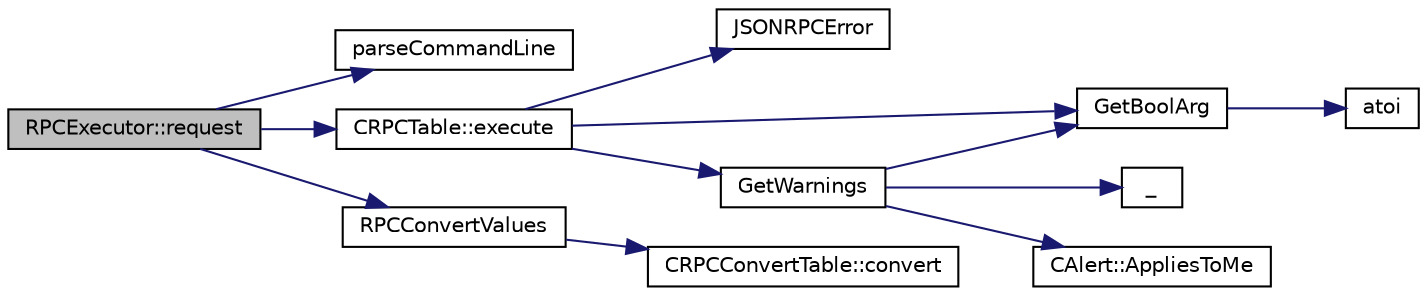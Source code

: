 digraph "RPCExecutor::request"
{
  edge [fontname="Helvetica",fontsize="10",labelfontname="Helvetica",labelfontsize="10"];
  node [fontname="Helvetica",fontsize="10",shape=record];
  rankdir="LR";
  Node3 [label="RPCExecutor::request",height=0.2,width=0.4,color="black", fillcolor="grey75", style="filled", fontcolor="black"];
  Node3 -> Node4 [color="midnightblue",fontsize="10",style="solid",fontname="Helvetica"];
  Node4 [label="parseCommandLine",height=0.2,width=0.4,color="black", fillcolor="white", style="filled",URL="$d7/df4/rpcconsole_8cpp.html#ad139c257618acd8da234564d2c2e5952",tooltip="Split shell command line into a list of arguments. "];
  Node3 -> Node5 [color="midnightblue",fontsize="10",style="solid",fontname="Helvetica"];
  Node5 [label="CRPCTable::execute",height=0.2,width=0.4,color="black", fillcolor="white", style="filled",URL="$d2/d6c/class_c_r_p_c_table.html#a18a39759205e739d86a35a1c92243760",tooltip="Execute a method. "];
  Node5 -> Node6 [color="midnightblue",fontsize="10",style="solid",fontname="Helvetica"];
  Node6 [label="JSONRPCError",height=0.2,width=0.4,color="black", fillcolor="white", style="filled",URL="$d2/d30/rpcprotocol_8cpp.html#a17b1bb111ab339efc951929834766039"];
  Node5 -> Node7 [color="midnightblue",fontsize="10",style="solid",fontname="Helvetica"];
  Node7 [label="GetWarnings",height=0.2,width=0.4,color="black", fillcolor="white", style="filled",URL="$df/d0a/main_8cpp.html#a70b1d1b79f1c760e65c960713b87b732"];
  Node7 -> Node8 [color="midnightblue",fontsize="10",style="solid",fontname="Helvetica"];
  Node8 [label="GetBoolArg",height=0.2,width=0.4,color="black", fillcolor="white", style="filled",URL="$df/d2d/util_8cpp.html#a64d956f1dda7f9a80ab5d594532b906d",tooltip="Return boolean argument or default value. "];
  Node8 -> Node9 [color="midnightblue",fontsize="10",style="solid",fontname="Helvetica"];
  Node9 [label="atoi",height=0.2,width=0.4,color="black", fillcolor="white", style="filled",URL="$d8/d3c/util_8h.html#aa5ce96ec36f4413f820cec9c1831c070"];
  Node7 -> Node10 [color="midnightblue",fontsize="10",style="solid",fontname="Helvetica"];
  Node10 [label="_",height=0.2,width=0.4,color="black", fillcolor="white", style="filled",URL="$d9/d6d/ui__interface_8h.html#aad133bb6103b53cebf03fd01e2f11ba1",tooltip="Translation function: Call Translate signal on UI interface, which returns a boost::optional result..."];
  Node7 -> Node11 [color="midnightblue",fontsize="10",style="solid",fontname="Helvetica"];
  Node11 [label="CAlert::AppliesToMe",height=0.2,width=0.4,color="black", fillcolor="white", style="filled",URL="$db/dff/class_c_alert.html#aba79cc9e957446fe93f05cb18f12b24b"];
  Node5 -> Node8 [color="midnightblue",fontsize="10",style="solid",fontname="Helvetica"];
  Node3 -> Node12 [color="midnightblue",fontsize="10",style="solid",fontname="Helvetica"];
  Node12 [label="RPCConvertValues",height=0.2,width=0.4,color="black", fillcolor="white", style="filled",URL="$dd/d9e/rpcclient_8cpp.html#a21bbebd932d31a5b92fae7f504a7b37e"];
  Node12 -> Node13 [color="midnightblue",fontsize="10",style="solid",fontname="Helvetica"];
  Node13 [label="CRPCConvertTable::convert",height=0.2,width=0.4,color="black", fillcolor="white", style="filled",URL="$d5/d92/class_c_r_p_c_convert_table.html#a034b770cb03e79074111b85eba889e58"];
}
